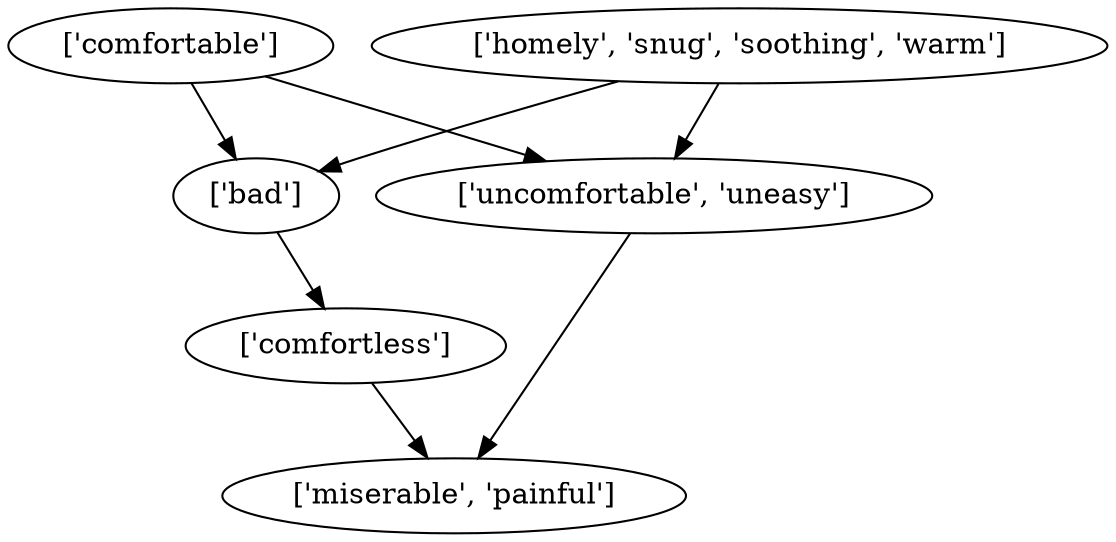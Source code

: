 strict digraph  {
	"['comfortless']" -> "['miserable', 'painful']";
	"['uncomfortable', 'uneasy']" -> "['miserable', 'painful']";
	"['bad']" -> "['comfortless']";
	"['comfortable']" -> "['uncomfortable', 'uneasy']";
	"['comfortable']" -> "['bad']";
	"['homely', 'snug', 'soothing', 'warm']" -> "['uncomfortable', 'uneasy']";
	"['homely', 'snug', 'soothing', 'warm']" -> "['bad']";
}
